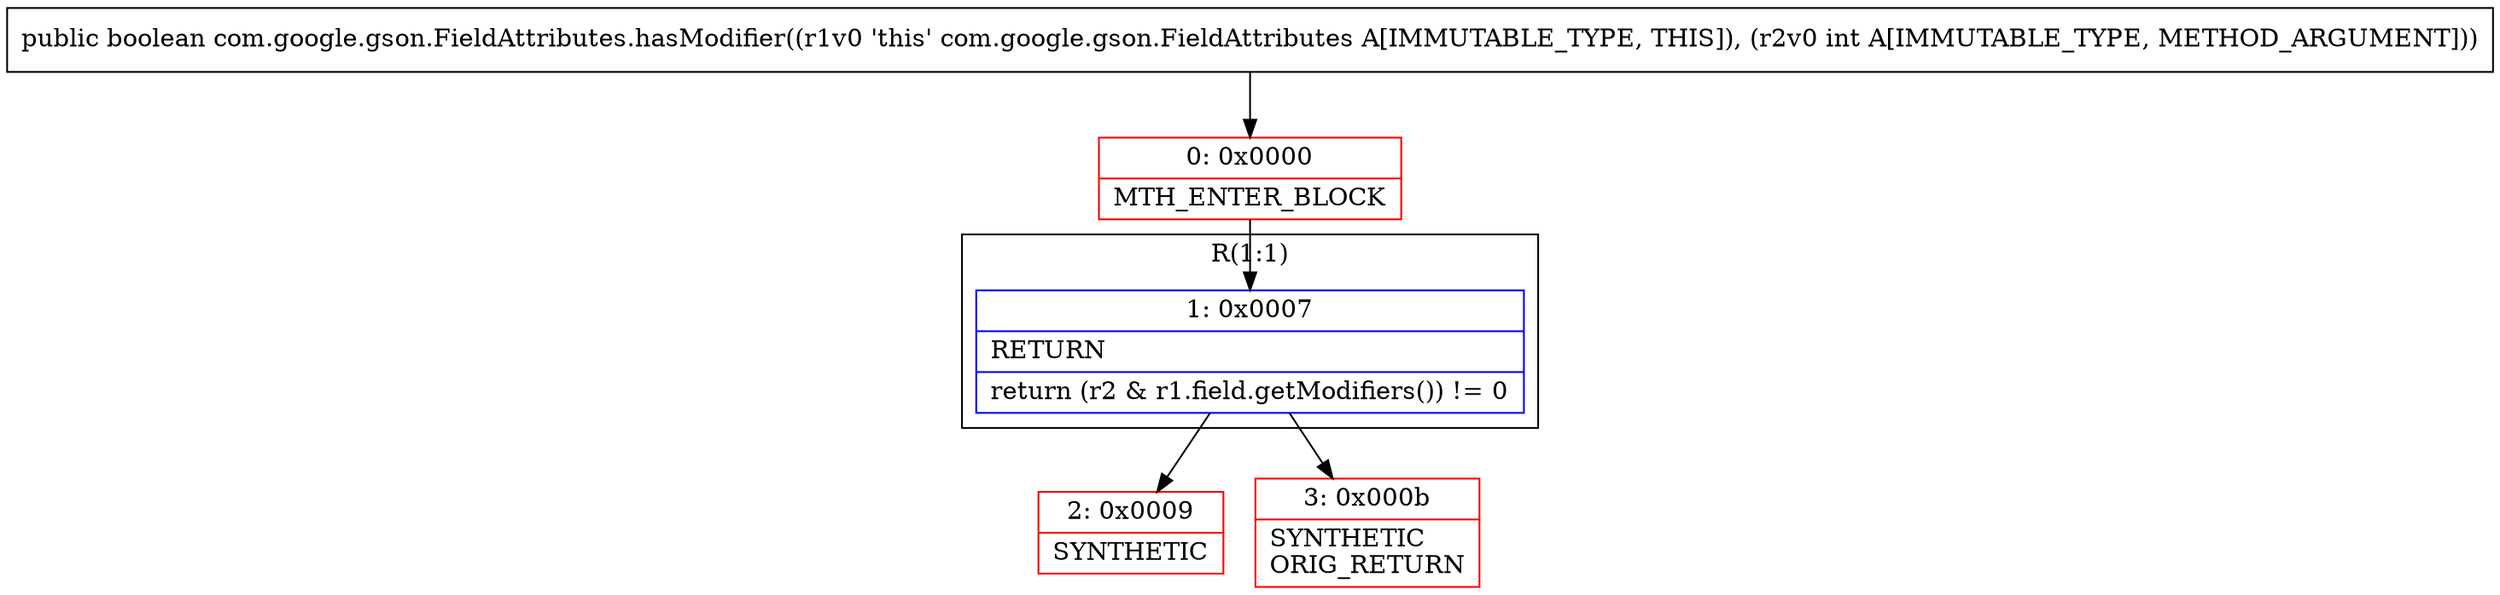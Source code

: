 digraph "CFG forcom.google.gson.FieldAttributes.hasModifier(I)Z" {
subgraph cluster_Region_305049089 {
label = "R(1:1)";
node [shape=record,color=blue];
Node_1 [shape=record,label="{1\:\ 0x0007|RETURN\l|return (r2 & r1.field.getModifiers()) != 0\l}"];
}
Node_0 [shape=record,color=red,label="{0\:\ 0x0000|MTH_ENTER_BLOCK\l}"];
Node_2 [shape=record,color=red,label="{2\:\ 0x0009|SYNTHETIC\l}"];
Node_3 [shape=record,color=red,label="{3\:\ 0x000b|SYNTHETIC\lORIG_RETURN\l}"];
MethodNode[shape=record,label="{public boolean com.google.gson.FieldAttributes.hasModifier((r1v0 'this' com.google.gson.FieldAttributes A[IMMUTABLE_TYPE, THIS]), (r2v0 int A[IMMUTABLE_TYPE, METHOD_ARGUMENT])) }"];
MethodNode -> Node_0;
Node_1 -> Node_2;
Node_1 -> Node_3;
Node_0 -> Node_1;
}

